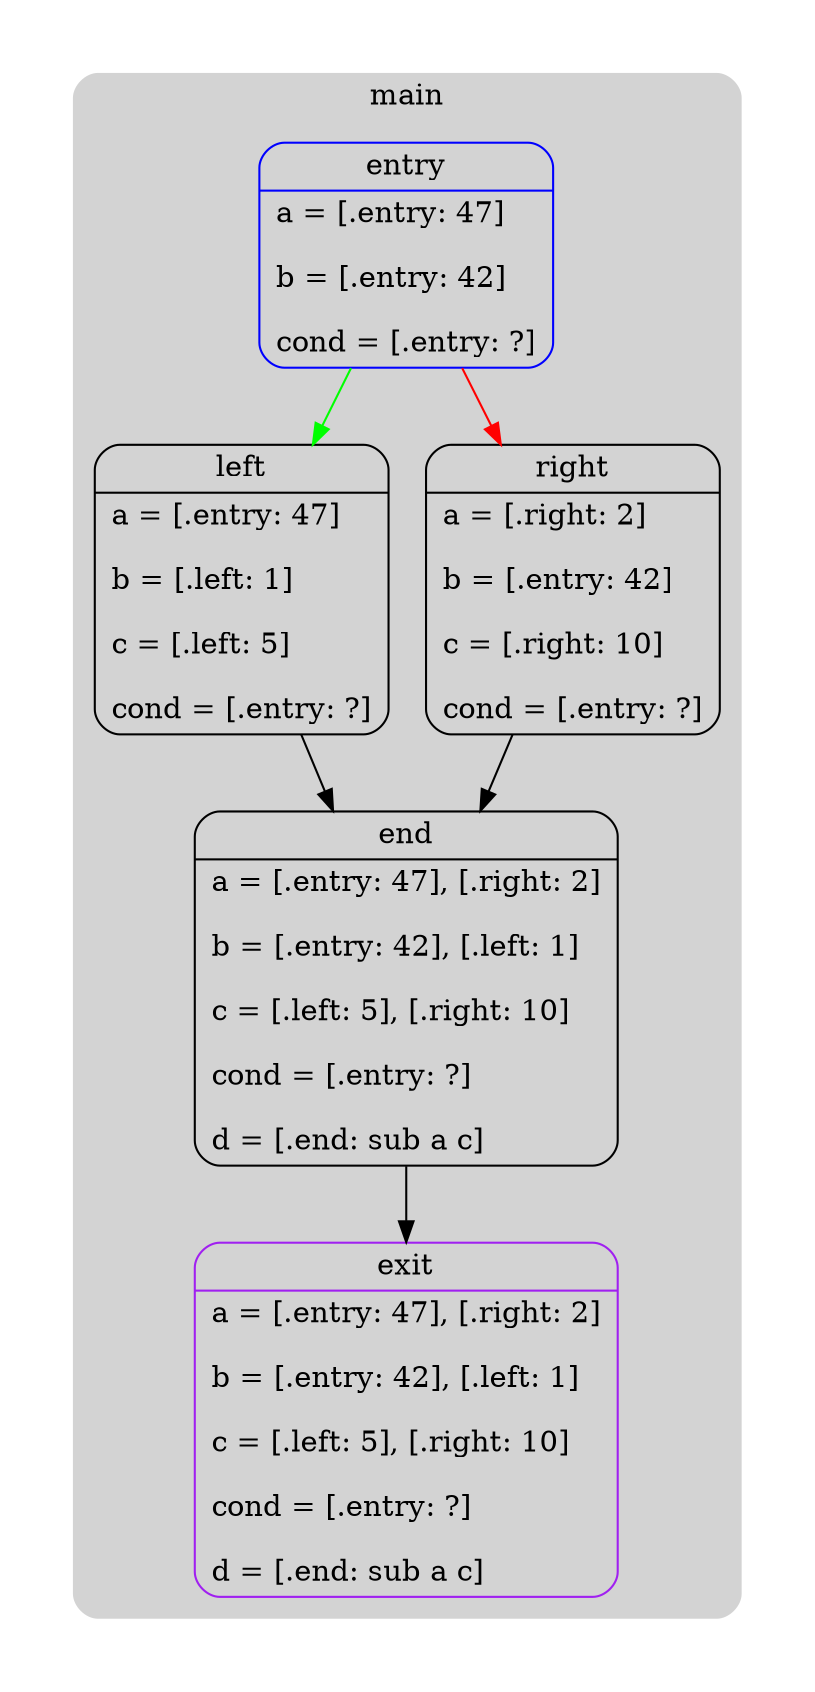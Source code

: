 digraph G {
  compound=true
  subgraph cluster_ {
    peripheries=0
    subgraph cluster_0_wrapper {
      peripheries=0
      margin=15
      subgraph cluster_0 {
        label="main"
        color=darkgray
        style=rounded
        bgcolor=lightgray
        margin=10
        cluster_0_0[label="{entry|a = [.entry: 47]\l\lb = [.entry: 42]\l\lcond = [.entry: ?]\l}",shape=Mrecord,color=blue]
        cluster_0_1[label="{left|a = [.entry: 47]\l\lb = [.left: 1]\l\lc = [.left: 5]\l\lcond = [.entry: ?]\l}",shape=Mrecord,color=black]
        cluster_0_2[label="{right|a = [.right: 2]\l\lb = [.entry: 42]\l\lc = [.right: 10]\l\lcond = [.entry: ?]\l}",shape=Mrecord,color=black]
        cluster_0_3[label="{end|a = [.entry: 47], [.right: 2]\l\lb = [.entry: 42], [.left: 1]\l\lc = [.left: 5], [.right: 10]\l\lcond = [.entry: ?]\l\ld = [.end: sub a c]\l}",shape=Mrecord,color=black]
        cluster_0_exit[label="{exit|a = [.entry: 47], [.right: 2]\l\lb = [.entry: 42], [.left: 1]\l\lc = [.left: 5], [.right: 10]\l\lcond = [.entry: ?]\l\ld = [.end: sub a c]\l}",shape=Mrecord,color=purple]
        cluster_0_0 -> cluster_0_1 [color=green]
        cluster_0_0 -> cluster_0_2 [color=red]
        cluster_0_1 -> cluster_0_3
        cluster_0_2 -> cluster_0_3
        cluster_0_3 -> cluster_0_exit [color=black]
      }
    }
  }
}
